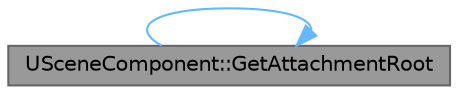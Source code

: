 digraph "USceneComponent::GetAttachmentRoot"
{
 // INTERACTIVE_SVG=YES
 // LATEX_PDF_SIZE
  bgcolor="transparent";
  edge [fontname=Helvetica,fontsize=10,labelfontname=Helvetica,labelfontsize=10];
  node [fontname=Helvetica,fontsize=10,shape=box,height=0.2,width=0.4];
  rankdir="RL";
  Node1 [id="Node000001",label="USceneComponent::GetAttachmentRoot",height=0.2,width=0.4,color="gray40", fillcolor="grey60", style="filled", fontcolor="black",tooltip="Set how often this component is allowed to move during runtime."];
  Node1 -> Node1 [id="edge1_Node000001_Node000001",dir="back",color="steelblue1",style="solid",tooltip=" "];
}
